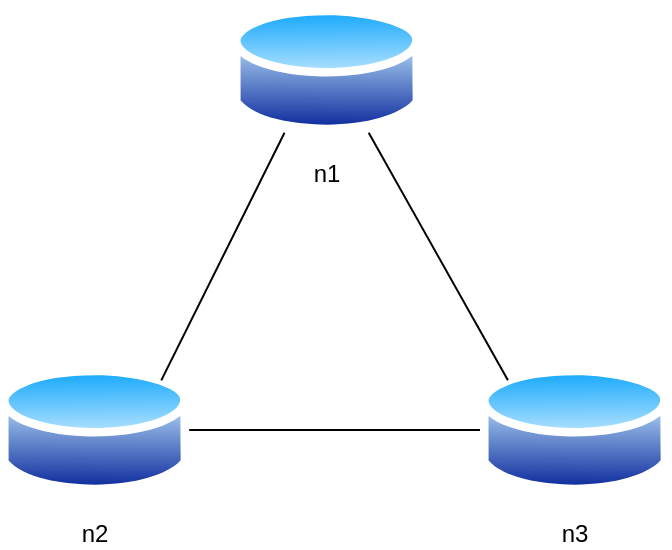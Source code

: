 <mxfile version="26.0.16">
  <diagram name="페이지-1" id="5DbmXwBFUulkQbeJIC_3">
    <mxGraphModel dx="1434" dy="772" grid="1" gridSize="10" guides="1" tooltips="1" connect="1" arrows="1" fold="1" page="1" pageScale="1" pageWidth="827" pageHeight="1169" math="0" shadow="0">
      <root>
        <mxCell id="0" />
        <mxCell id="1" parent="0" />
        <mxCell id="x_E1Z6D5X2jzCuvDRocE-1" value="n1" style="image;aspect=fixed;perimeter=ellipsePerimeter;html=1;align=center;shadow=0;dashed=0;spacingTop=3;image=img/lib/active_directory/database.svg;" vertex="1" parent="1">
          <mxGeometry x="366" y="120" width="94.59" height="70" as="geometry" />
        </mxCell>
        <mxCell id="x_E1Z6D5X2jzCuvDRocE-2" value="n2" style="image;aspect=fixed;perimeter=ellipsePerimeter;html=1;align=center;shadow=0;dashed=0;spacingTop=3;image=img/lib/active_directory/database.svg;" vertex="1" parent="1">
          <mxGeometry x="250.0" y="300" width="94.59" height="70" as="geometry" />
        </mxCell>
        <mxCell id="x_E1Z6D5X2jzCuvDRocE-3" value="n3" style="image;aspect=fixed;perimeter=ellipsePerimeter;html=1;align=center;shadow=0;dashed=0;spacingTop=3;image=img/lib/active_directory/database.svg;" vertex="1" parent="1">
          <mxGeometry x="490" y="300" width="94.59" height="70" as="geometry" />
        </mxCell>
        <mxCell id="x_E1Z6D5X2jzCuvDRocE-4" value="" style="endArrow=none;html=1;rounded=0;entryX=0.25;entryY=1;entryDx=0;entryDy=0;exitX=1;exitY=0;exitDx=0;exitDy=0;" edge="1" parent="1" source="x_E1Z6D5X2jzCuvDRocE-2" target="x_E1Z6D5X2jzCuvDRocE-1">
          <mxGeometry width="50" height="50" relative="1" as="geometry">
            <mxPoint x="390" y="420" as="sourcePoint" />
            <mxPoint x="440" y="370" as="targetPoint" />
          </mxGeometry>
        </mxCell>
        <mxCell id="x_E1Z6D5X2jzCuvDRocE-5" value="" style="endArrow=none;html=1;rounded=0;entryX=0.75;entryY=1;entryDx=0;entryDy=0;exitX=0;exitY=0;exitDx=0;exitDy=0;" edge="1" parent="1" source="x_E1Z6D5X2jzCuvDRocE-3" target="x_E1Z6D5X2jzCuvDRocE-1">
          <mxGeometry width="50" height="50" relative="1" as="geometry">
            <mxPoint x="291" y="320" as="sourcePoint" />
            <mxPoint x="403" y="196" as="targetPoint" />
          </mxGeometry>
        </mxCell>
        <mxCell id="x_E1Z6D5X2jzCuvDRocE-6" value="" style="endArrow=none;html=1;rounded=0;entryX=1;entryY=0.5;entryDx=0;entryDy=0;exitX=0;exitY=0.5;exitDx=0;exitDy=0;" edge="1" parent="1" source="x_E1Z6D5X2jzCuvDRocE-3" target="x_E1Z6D5X2jzCuvDRocE-2">
          <mxGeometry width="50" height="50" relative="1" as="geometry">
            <mxPoint x="554" y="320" as="sourcePoint" />
            <mxPoint x="444" y="196" as="targetPoint" />
          </mxGeometry>
        </mxCell>
      </root>
    </mxGraphModel>
  </diagram>
</mxfile>
